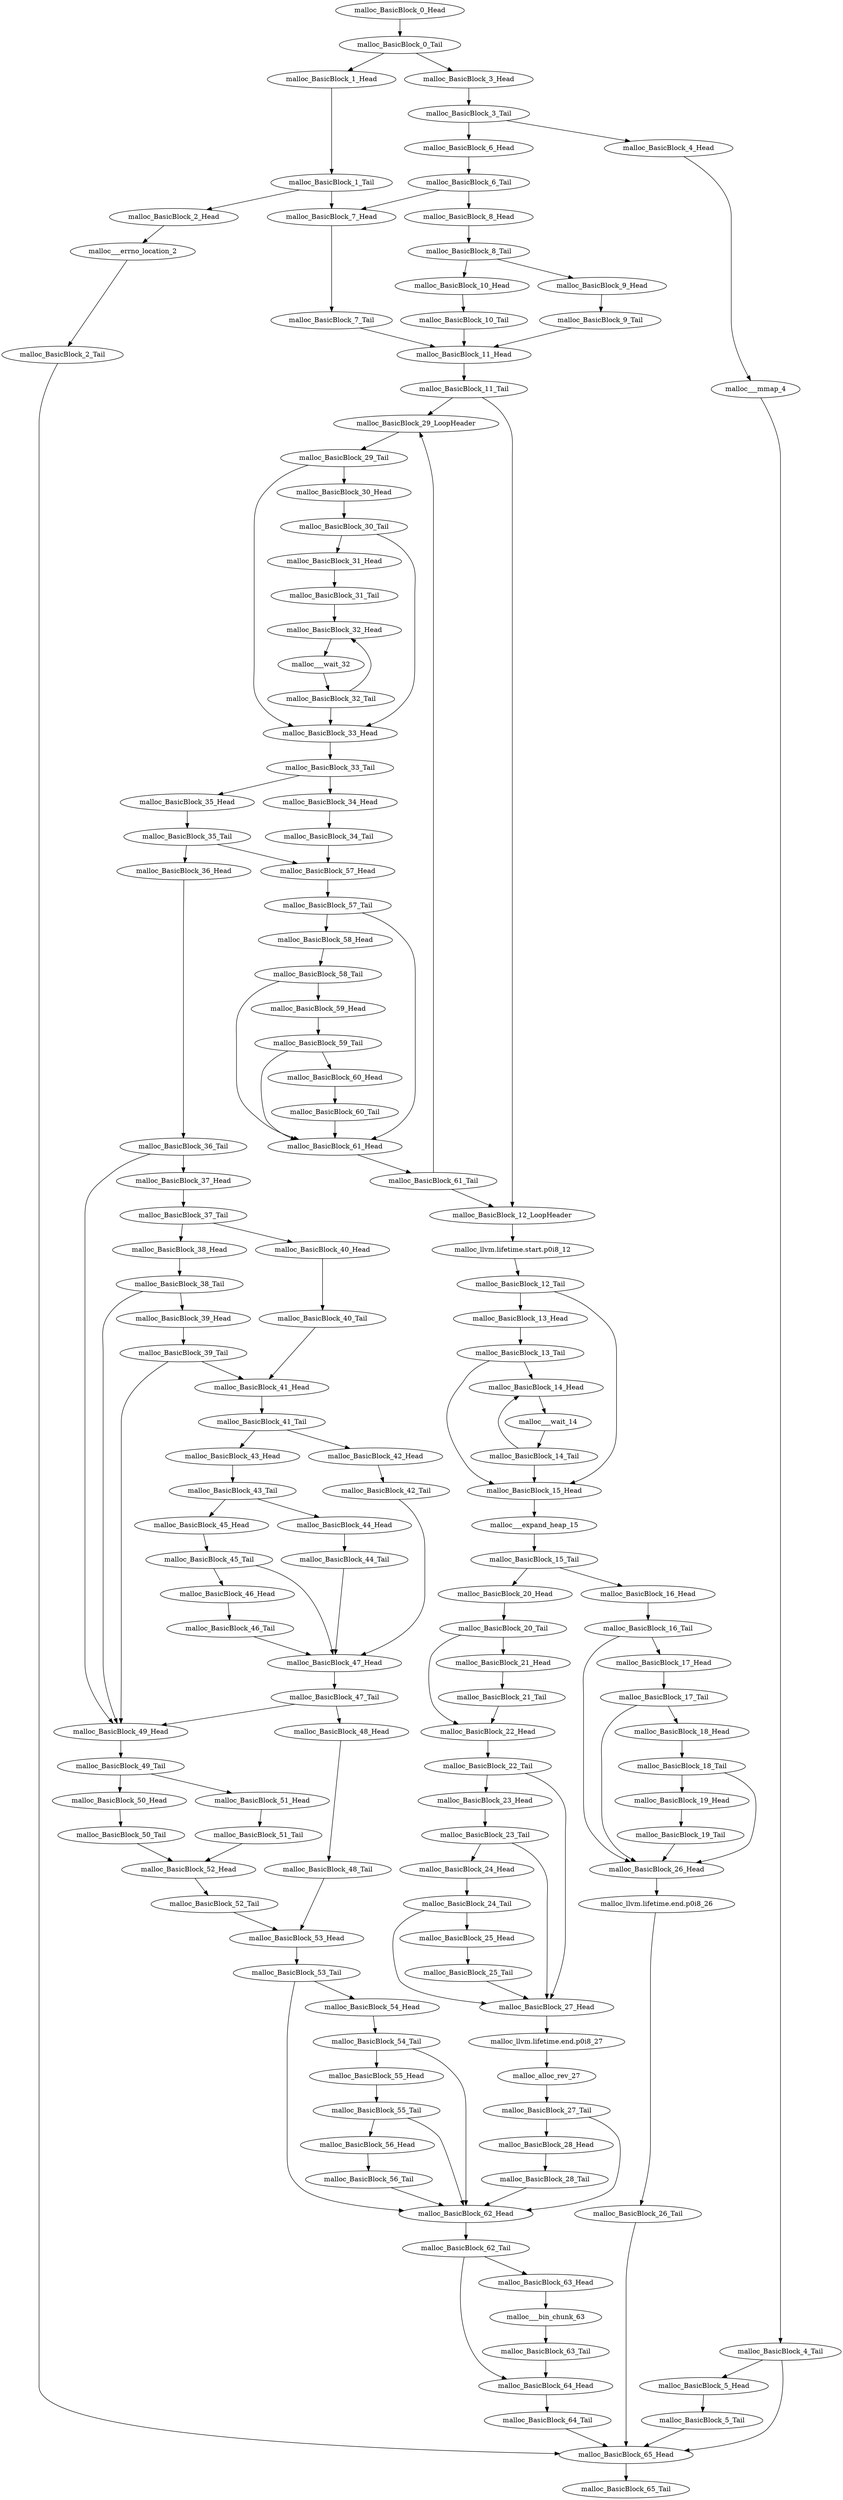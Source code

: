 digraph G {
    "malloc_BasicBlock_28_Head" -> "malloc_BasicBlock_28_Tail"
    "malloc_llvm.lifetime.end.p0i8_27" -> "malloc_alloc_rev_27"
    "malloc_BasicBlock_28_Tail" -> "malloc_BasicBlock_62_Head"
    "malloc_alloc_rev_27" -> "malloc_BasicBlock_27_Tail"
    "malloc_BasicBlock_0_Tail" -> "malloc_BasicBlock_1_Head"
    "malloc_BasicBlock_0_Tail" -> "malloc_BasicBlock_3_Head"
    "malloc_BasicBlock_1_Head" -> "malloc_BasicBlock_1_Tail"
    "malloc_BasicBlock_1_Tail" -> "malloc_BasicBlock_2_Head"
    "malloc_BasicBlock_1_Tail" -> "malloc_BasicBlock_7_Head"
    "malloc_BasicBlock_2_Head" -> "malloc___errno_location_2"
    "malloc___errno_location_2" -> "malloc_BasicBlock_2_Tail"
    "malloc_BasicBlock_2_Tail" -> "malloc_BasicBlock_65_Head"
    "malloc_BasicBlock_3_Head" -> "malloc_BasicBlock_3_Tail"
    "malloc_BasicBlock_3_Tail" -> "malloc_BasicBlock_4_Head"
    "malloc_BasicBlock_3_Tail" -> "malloc_BasicBlock_6_Head"
    "malloc_BasicBlock_4_Head" -> "malloc___mmap_4"
    "malloc_BasicBlock_27_Head" -> "malloc_llvm.lifetime.end.p0i8_27"
    "malloc_BasicBlock_27_Tail" -> "malloc_BasicBlock_28_Head"
    "malloc_BasicBlock_27_Tail" -> "malloc_BasicBlock_62_Head"
    "malloc_BasicBlock_0_Head" -> "malloc_BasicBlock_0_Tail"
    "malloc___mmap_4" -> "malloc_BasicBlock_4_Tail"
    "malloc_BasicBlock_4_Tail" -> "malloc_BasicBlock_5_Head"
    "malloc_BasicBlock_4_Tail" -> "malloc_BasicBlock_65_Head"
    "malloc_BasicBlock_5_Head" -> "malloc_BasicBlock_5_Tail"
    "malloc_BasicBlock_5_Tail" -> "malloc_BasicBlock_65_Head"
    "malloc_BasicBlock_6_Head" -> "malloc_BasicBlock_6_Tail"
    "malloc_BasicBlock_6_Tail" -> "malloc_BasicBlock_7_Head"
    "malloc_BasicBlock_6_Tail" -> "malloc_BasicBlock_8_Head"
    "malloc_BasicBlock_7_Head" -> "malloc_BasicBlock_7_Tail"
    "malloc_BasicBlock_7_Tail" -> "malloc_BasicBlock_11_Head"
    "malloc_BasicBlock_8_Head" -> "malloc_BasicBlock_8_Tail"
    "malloc_BasicBlock_8_Tail" -> "malloc_BasicBlock_9_Head"
    "malloc_BasicBlock_8_Tail" -> "malloc_BasicBlock_10_Head"
    "malloc_BasicBlock_9_Head" -> "malloc_BasicBlock_9_Tail"
    "malloc_BasicBlock_9_Tail" -> "malloc_BasicBlock_11_Head"
    "malloc_BasicBlock_10_Head" -> "malloc_BasicBlock_10_Tail"
    "malloc_BasicBlock_10_Tail" -> "malloc_BasicBlock_11_Head"
    "malloc_BasicBlock_11_Head" -> "malloc_BasicBlock_11_Tail"
    "malloc_BasicBlock_11_Tail" -> "malloc_BasicBlock_12_LoopHeader"
    "malloc_BasicBlock_11_Tail" -> "malloc_BasicBlock_29_LoopHeader"
    "malloc_BasicBlock_12_LoopHeader" -> "malloc_llvm.lifetime.start.p0i8_12"
    "malloc_llvm.lifetime.start.p0i8_12" -> "malloc_BasicBlock_12_Tail"
    "malloc_BasicBlock_12_Tail" -> "malloc_BasicBlock_13_Head"
    "malloc_BasicBlock_12_Tail" -> "malloc_BasicBlock_15_Head"
    "malloc_BasicBlock_13_Head" -> "malloc_BasicBlock_13_Tail"
    "malloc_BasicBlock_13_Tail" -> "malloc_BasicBlock_14_Head"
    "malloc_BasicBlock_13_Tail" -> "malloc_BasicBlock_15_Head"
    "malloc_BasicBlock_14_Head" -> "malloc___wait_14"
    "malloc___wait_14" -> "malloc_BasicBlock_14_Tail"
    "malloc_BasicBlock_14_Tail" -> "malloc_BasicBlock_14_Head"
    "malloc_BasicBlock_14_Tail" -> "malloc_BasicBlock_15_Head"
    "malloc_BasicBlock_15_Head" -> "malloc___expand_heap_15"
    "malloc___expand_heap_15" -> "malloc_BasicBlock_15_Tail"
    "malloc_BasicBlock_15_Tail" -> "malloc_BasicBlock_16_Head"
    "malloc_BasicBlock_15_Tail" -> "malloc_BasicBlock_20_Head"
    "malloc_BasicBlock_16_Head" -> "malloc_BasicBlock_16_Tail"
    "malloc_BasicBlock_16_Tail" -> "malloc_BasicBlock_17_Head"
    "malloc_BasicBlock_16_Tail" -> "malloc_BasicBlock_26_Head"
    "malloc_BasicBlock_17_Head" -> "malloc_BasicBlock_17_Tail"
    "malloc_BasicBlock_17_Tail" -> "malloc_BasicBlock_18_Head"
    "malloc_BasicBlock_17_Tail" -> "malloc_BasicBlock_26_Head"
    "malloc_BasicBlock_18_Head" -> "malloc_BasicBlock_18_Tail"
    "malloc_BasicBlock_18_Tail" -> "malloc_BasicBlock_19_Head"
    "malloc_BasicBlock_18_Tail" -> "malloc_BasicBlock_26_Head"
    "malloc_BasicBlock_19_Head" -> "malloc_BasicBlock_19_Tail"
    "malloc_BasicBlock_19_Tail" -> "malloc_BasicBlock_26_Head"
    "malloc_BasicBlock_20_Head" -> "malloc_BasicBlock_20_Tail"
    "malloc_BasicBlock_20_Tail" -> "malloc_BasicBlock_21_Head"
    "malloc_BasicBlock_20_Tail" -> "malloc_BasicBlock_22_Head"
    "malloc_BasicBlock_21_Head" -> "malloc_BasicBlock_21_Tail"
    "malloc_BasicBlock_21_Tail" -> "malloc_BasicBlock_22_Head"
    "malloc_BasicBlock_22_Head" -> "malloc_BasicBlock_22_Tail"
    "malloc_BasicBlock_22_Tail" -> "malloc_BasicBlock_27_Head"
    "malloc_BasicBlock_22_Tail" -> "malloc_BasicBlock_23_Head"
    "malloc_BasicBlock_23_Head" -> "malloc_BasicBlock_23_Tail"
    "malloc_BasicBlock_23_Tail" -> "malloc_BasicBlock_27_Head"
    "malloc_BasicBlock_23_Tail" -> "malloc_BasicBlock_24_Head"
    "malloc_BasicBlock_24_Head" -> "malloc_BasicBlock_24_Tail"
    "malloc_BasicBlock_24_Tail" -> "malloc_BasicBlock_27_Head"
    "malloc_BasicBlock_24_Tail" -> "malloc_BasicBlock_25_Head"
    "malloc_BasicBlock_25_Head" -> "malloc_BasicBlock_25_Tail"
    "malloc_BasicBlock_25_Tail" -> "malloc_BasicBlock_27_Head"
    "malloc_BasicBlock_26_Head" -> "malloc_llvm.lifetime.end.p0i8_26"
    "malloc_llvm.lifetime.end.p0i8_26" -> "malloc_BasicBlock_26_Tail"
    "malloc_BasicBlock_26_Tail" -> "malloc_BasicBlock_65_Head"
    "malloc_BasicBlock_29_LoopHeader" -> "malloc_BasicBlock_29_Tail"
    "malloc_BasicBlock_29_Tail" -> "malloc_BasicBlock_30_Head"
    "malloc_BasicBlock_29_Tail" -> "malloc_BasicBlock_33_Head"
    "malloc_BasicBlock_30_Head" -> "malloc_BasicBlock_30_Tail"
    "malloc_BasicBlock_30_Tail" -> "malloc_BasicBlock_31_Head"
    "malloc_BasicBlock_30_Tail" -> "malloc_BasicBlock_33_Head"
    "malloc_BasicBlock_31_Head" -> "malloc_BasicBlock_31_Tail"
    "malloc_BasicBlock_31_Tail" -> "malloc_BasicBlock_32_Head"
    "malloc_BasicBlock_32_Head" -> "malloc___wait_32"
    "malloc___wait_32" -> "malloc_BasicBlock_32_Tail"
    "malloc_BasicBlock_32_Tail" -> "malloc_BasicBlock_32_Head"
    "malloc_BasicBlock_32_Tail" -> "malloc_BasicBlock_33_Head"
    "malloc_BasicBlock_33_Head" -> "malloc_BasicBlock_33_Tail"
    "malloc_BasicBlock_33_Tail" -> "malloc_BasicBlock_34_Head"
    "malloc_BasicBlock_33_Tail" -> "malloc_BasicBlock_35_Head"
    "malloc_BasicBlock_34_Head" -> "malloc_BasicBlock_34_Tail"
    "malloc_BasicBlock_34_Tail" -> "malloc_BasicBlock_57_Head"
    "malloc_BasicBlock_35_Head" -> "malloc_BasicBlock_35_Tail"
    "malloc_BasicBlock_35_Tail" -> "malloc_BasicBlock_36_Head"
    "malloc_BasicBlock_35_Tail" -> "malloc_BasicBlock_57_Head"
    "malloc_BasicBlock_36_Head" -> "malloc_BasicBlock_36_Tail"
    "malloc_BasicBlock_36_Tail" -> "malloc_BasicBlock_37_Head"
    "malloc_BasicBlock_36_Tail" -> "malloc_BasicBlock_49_Head"
    "malloc_BasicBlock_37_Head" -> "malloc_BasicBlock_37_Tail"
    "malloc_BasicBlock_37_Tail" -> "malloc_BasicBlock_38_Head"
    "malloc_BasicBlock_37_Tail" -> "malloc_BasicBlock_40_Head"
    "malloc_BasicBlock_38_Head" -> "malloc_BasicBlock_38_Tail"
    "malloc_BasicBlock_38_Tail" -> "malloc_BasicBlock_39_Head"
    "malloc_BasicBlock_38_Tail" -> "malloc_BasicBlock_49_Head"
    "malloc_BasicBlock_39_Head" -> "malloc_BasicBlock_39_Tail"
    "malloc_BasicBlock_39_Tail" -> "malloc_BasicBlock_41_Head"
    "malloc_BasicBlock_39_Tail" -> "malloc_BasicBlock_49_Head"
    "malloc_BasicBlock_40_Head" -> "malloc_BasicBlock_40_Tail"
    "malloc_BasicBlock_40_Tail" -> "malloc_BasicBlock_41_Head"
    "malloc_BasicBlock_41_Head" -> "malloc_BasicBlock_41_Tail"
    "malloc_BasicBlock_41_Tail" -> "malloc_BasicBlock_42_Head"
    "malloc_BasicBlock_41_Tail" -> "malloc_BasicBlock_43_Head"
    "malloc_BasicBlock_42_Head" -> "malloc_BasicBlock_42_Tail"
    "malloc_BasicBlock_42_Tail" -> "malloc_BasicBlock_47_Head"
    "malloc_BasicBlock_43_Head" -> "malloc_BasicBlock_43_Tail"
    "malloc_BasicBlock_43_Tail" -> "malloc_BasicBlock_44_Head"
    "malloc_BasicBlock_43_Tail" -> "malloc_BasicBlock_45_Head"
    "malloc_BasicBlock_44_Head" -> "malloc_BasicBlock_44_Tail"
    "malloc_BasicBlock_44_Tail" -> "malloc_BasicBlock_47_Head"
    "malloc_BasicBlock_45_Head" -> "malloc_BasicBlock_45_Tail"
    "malloc_BasicBlock_45_Tail" -> "malloc_BasicBlock_46_Head"
    "malloc_BasicBlock_45_Tail" -> "malloc_BasicBlock_47_Head"
    "malloc_BasicBlock_46_Head" -> "malloc_BasicBlock_46_Tail"
    "malloc_BasicBlock_46_Tail" -> "malloc_BasicBlock_47_Head"
    "malloc_BasicBlock_47_Head" -> "malloc_BasicBlock_47_Tail"
    "malloc_BasicBlock_47_Tail" -> "malloc_BasicBlock_48_Head"
    "malloc_BasicBlock_47_Tail" -> "malloc_BasicBlock_49_Head"
    "malloc_BasicBlock_48_Head" -> "malloc_BasicBlock_48_Tail"
    "malloc_BasicBlock_48_Tail" -> "malloc_BasicBlock_53_Head"
    "malloc_BasicBlock_49_Head" -> "malloc_BasicBlock_49_Tail"
    "malloc_BasicBlock_49_Tail" -> "malloc_BasicBlock_50_Head"
    "malloc_BasicBlock_49_Tail" -> "malloc_BasicBlock_51_Head"
    "malloc_BasicBlock_50_Head" -> "malloc_BasicBlock_50_Tail"
    "malloc_BasicBlock_50_Tail" -> "malloc_BasicBlock_52_Head"
    "malloc_BasicBlock_51_Head" -> "malloc_BasicBlock_51_Tail"
    "malloc_BasicBlock_51_Tail" -> "malloc_BasicBlock_52_Head"
    "malloc_BasicBlock_52_Head" -> "malloc_BasicBlock_52_Tail"
    "malloc_BasicBlock_52_Tail" -> "malloc_BasicBlock_53_Head"
    "malloc_BasicBlock_53_Head" -> "malloc_BasicBlock_53_Tail"
    "malloc_BasicBlock_53_Tail" -> "malloc_BasicBlock_54_Head"
    "malloc_BasicBlock_53_Tail" -> "malloc_BasicBlock_62_Head"
    "malloc_BasicBlock_54_Head" -> "malloc_BasicBlock_54_Tail"
    "malloc_BasicBlock_54_Tail" -> "malloc_BasicBlock_55_Head"
    "malloc_BasicBlock_54_Tail" -> "malloc_BasicBlock_62_Head"
    "malloc_BasicBlock_55_Head" -> "malloc_BasicBlock_55_Tail"
    "malloc_BasicBlock_55_Tail" -> "malloc_BasicBlock_56_Head"
    "malloc_BasicBlock_55_Tail" -> "malloc_BasicBlock_62_Head"
    "malloc_BasicBlock_56_Head" -> "malloc_BasicBlock_56_Tail"
    "malloc_BasicBlock_56_Tail" -> "malloc_BasicBlock_62_Head"
    "malloc_BasicBlock_57_Head" -> "malloc_BasicBlock_57_Tail"
    "malloc_BasicBlock_57_Tail" -> "malloc_BasicBlock_58_Head"
    "malloc_BasicBlock_57_Tail" -> "malloc_BasicBlock_61_Head"
    "malloc_BasicBlock_58_Head" -> "malloc_BasicBlock_58_Tail"
    "malloc_BasicBlock_58_Tail" -> "malloc_BasicBlock_59_Head"
    "malloc_BasicBlock_58_Tail" -> "malloc_BasicBlock_61_Head"
    "malloc_BasicBlock_59_Head" -> "malloc_BasicBlock_59_Tail"
    "malloc_BasicBlock_59_Tail" -> "malloc_BasicBlock_60_Head"
    "malloc_BasicBlock_59_Tail" -> "malloc_BasicBlock_61_Head"
    "malloc_BasicBlock_60_Head" -> "malloc_BasicBlock_60_Tail"
    "malloc_BasicBlock_60_Tail" -> "malloc_BasicBlock_61_Head"
    "malloc_BasicBlock_61_Head" -> "malloc_BasicBlock_61_Tail"
    "malloc_BasicBlock_61_Tail" -> "malloc_BasicBlock_12_LoopHeader"
    "malloc_BasicBlock_61_Tail" -> "malloc_BasicBlock_29_LoopHeader"
    "malloc_BasicBlock_62_Head" -> "malloc_BasicBlock_62_Tail"
    "malloc_BasicBlock_62_Tail" -> "malloc_BasicBlock_63_Head"
    "malloc_BasicBlock_62_Tail" -> "malloc_BasicBlock_64_Head"
    "malloc_BasicBlock_63_Head" -> "malloc___bin_chunk_63"
    "malloc___bin_chunk_63" -> "malloc_BasicBlock_63_Tail"
    "malloc_BasicBlock_63_Tail" -> "malloc_BasicBlock_64_Head"
    "malloc_BasicBlock_64_Head" -> "malloc_BasicBlock_64_Tail"
    "malloc_BasicBlock_64_Tail" -> "malloc_BasicBlock_65_Head"
    "malloc_BasicBlock_65_Head" -> "malloc_BasicBlock_65_Tail"
}
